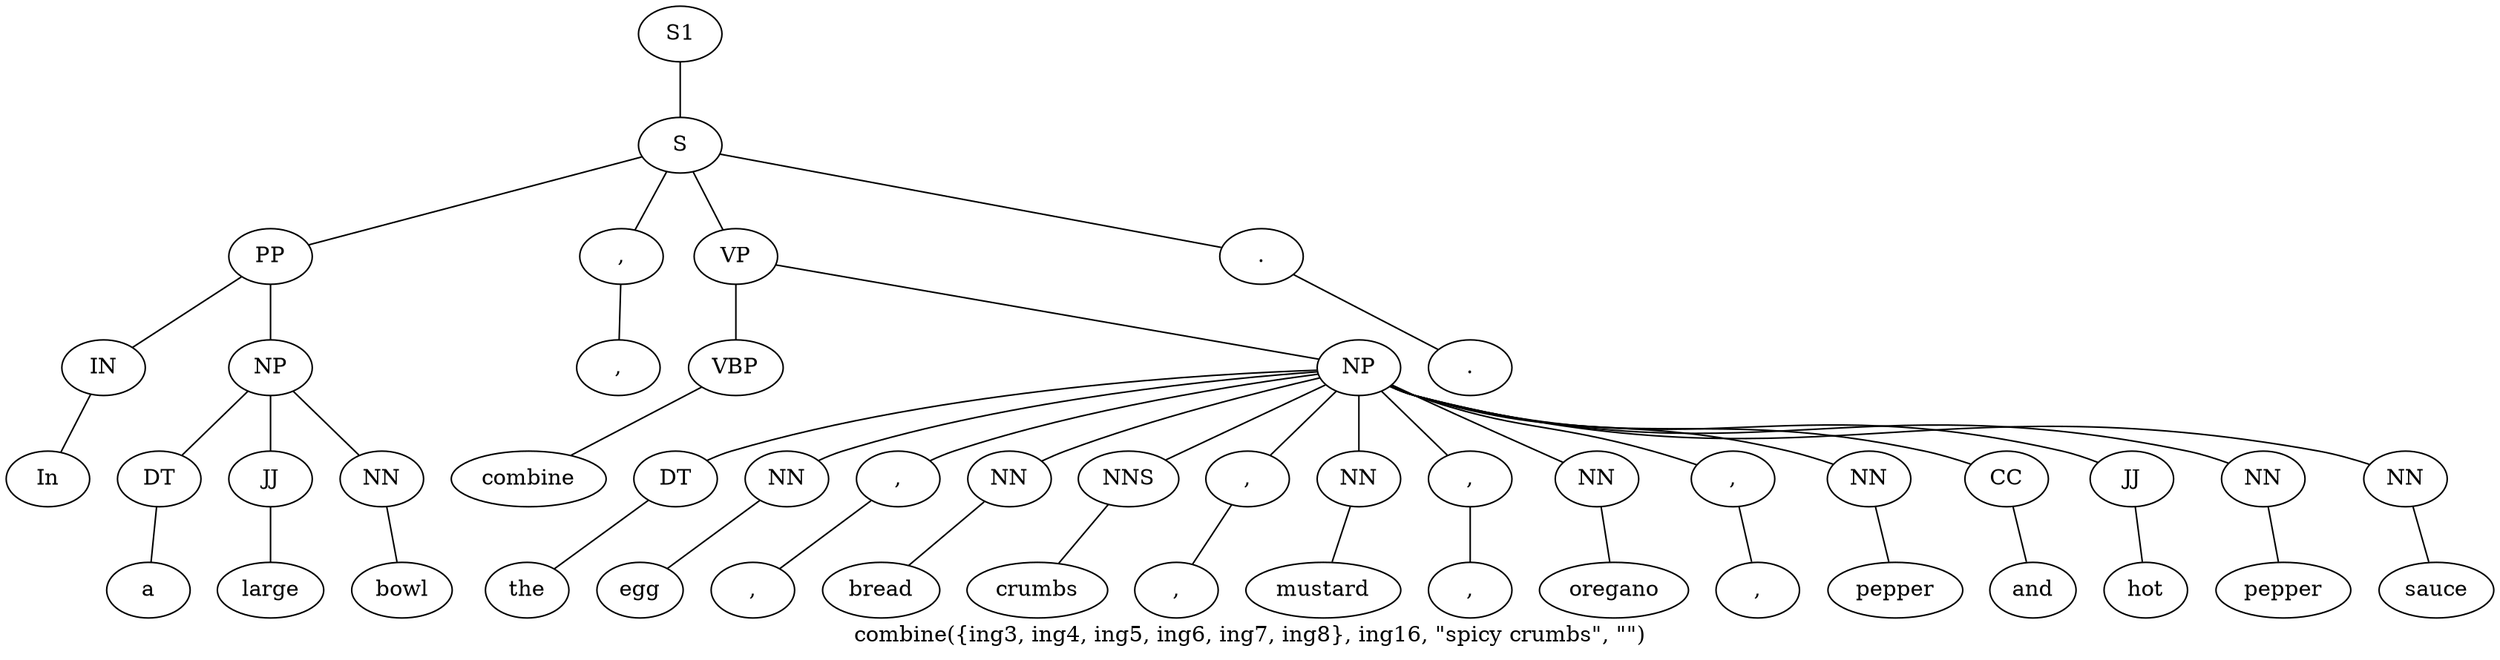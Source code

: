 graph SyntaxGraph {
	label = "combine({ing3, ing4, ing5, ing6, ing7, ing8}, ing16, \"spicy crumbs\", \"\")";
	Node0 [label="S1"];
	Node1 [label="S"];
	Node2 [label="PP"];
	Node3 [label="IN"];
	Node4 [label="In"];
	Node5 [label="NP"];
	Node6 [label="DT"];
	Node7 [label="a"];
	Node8 [label="JJ"];
	Node9 [label="large"];
	Node10 [label="NN"];
	Node11 [label="bowl"];
	Node12 [label=","];
	Node13 [label=","];
	Node14 [label="VP"];
	Node15 [label="VBP"];
	Node16 [label="combine"];
	Node17 [label="NP"];
	Node18 [label="DT"];
	Node19 [label="the"];
	Node20 [label="NN"];
	Node21 [label="egg"];
	Node22 [label=","];
	Node23 [label=","];
	Node24 [label="NN"];
	Node25 [label="bread"];
	Node26 [label="NNS"];
	Node27 [label="crumbs"];
	Node28 [label=","];
	Node29 [label=","];
	Node30 [label="NN"];
	Node31 [label="mustard"];
	Node32 [label=","];
	Node33 [label=","];
	Node34 [label="NN"];
	Node35 [label="oregano"];
	Node36 [label=","];
	Node37 [label=","];
	Node38 [label="NN"];
	Node39 [label="pepper"];
	Node40 [label="CC"];
	Node41 [label="and"];
	Node42 [label="JJ"];
	Node43 [label="hot"];
	Node44 [label="NN"];
	Node45 [label="pepper"];
	Node46 [label="NN"];
	Node47 [label="sauce"];
	Node48 [label="."];
	Node49 [label="."];

	Node0 -- Node1;
	Node1 -- Node2;
	Node1 -- Node12;
	Node1 -- Node14;
	Node1 -- Node48;
	Node2 -- Node3;
	Node2 -- Node5;
	Node3 -- Node4;
	Node5 -- Node6;
	Node5 -- Node8;
	Node5 -- Node10;
	Node6 -- Node7;
	Node8 -- Node9;
	Node10 -- Node11;
	Node12 -- Node13;
	Node14 -- Node15;
	Node14 -- Node17;
	Node15 -- Node16;
	Node17 -- Node18;
	Node17 -- Node20;
	Node17 -- Node22;
	Node17 -- Node24;
	Node17 -- Node26;
	Node17 -- Node28;
	Node17 -- Node30;
	Node17 -- Node32;
	Node17 -- Node34;
	Node17 -- Node36;
	Node17 -- Node38;
	Node17 -- Node40;
	Node17 -- Node42;
	Node17 -- Node44;
	Node17 -- Node46;
	Node18 -- Node19;
	Node20 -- Node21;
	Node22 -- Node23;
	Node24 -- Node25;
	Node26 -- Node27;
	Node28 -- Node29;
	Node30 -- Node31;
	Node32 -- Node33;
	Node34 -- Node35;
	Node36 -- Node37;
	Node38 -- Node39;
	Node40 -- Node41;
	Node42 -- Node43;
	Node44 -- Node45;
	Node46 -- Node47;
	Node48 -- Node49;
}